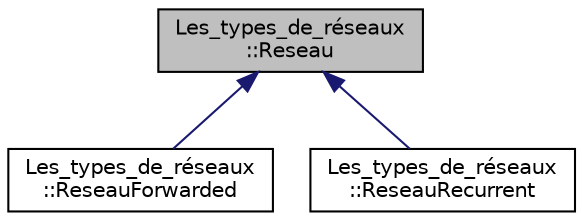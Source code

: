digraph "Les_types_de_réseaux::Reseau"
{
 // LATEX_PDF_SIZE
  edge [fontname="Helvetica",fontsize="10",labelfontname="Helvetica",labelfontsize="10"];
  node [fontname="Helvetica",fontsize="10",shape=record];
  Node1 [label="Les_types_de_réseaux\l::Reseau",height=0.2,width=0.4,color="black", fillcolor="grey75", style="filled", fontcolor="black",tooltip="Classe représentant un réseau."];
  Node1 -> Node2 [dir="back",color="midnightblue",fontsize="10",style="solid"];
  Node2 [label="Les_types_de_réseaux\l::ReseauForwarded",height=0.2,width=0.4,color="black", fillcolor="white", style="filled",URL="$class_les__types__de__r_xC3_xA9seaux_1_1_reseau_forwarded.html",tooltip=" "];
  Node1 -> Node3 [dir="back",color="midnightblue",fontsize="10",style="solid"];
  Node3 [label="Les_types_de_réseaux\l::ReseauRecurrent",height=0.2,width=0.4,color="black", fillcolor="white", style="filled",URL="$class_les__types__de__r_xC3_xA9seaux_1_1_reseau_recurrent.html",tooltip=" "];
}
